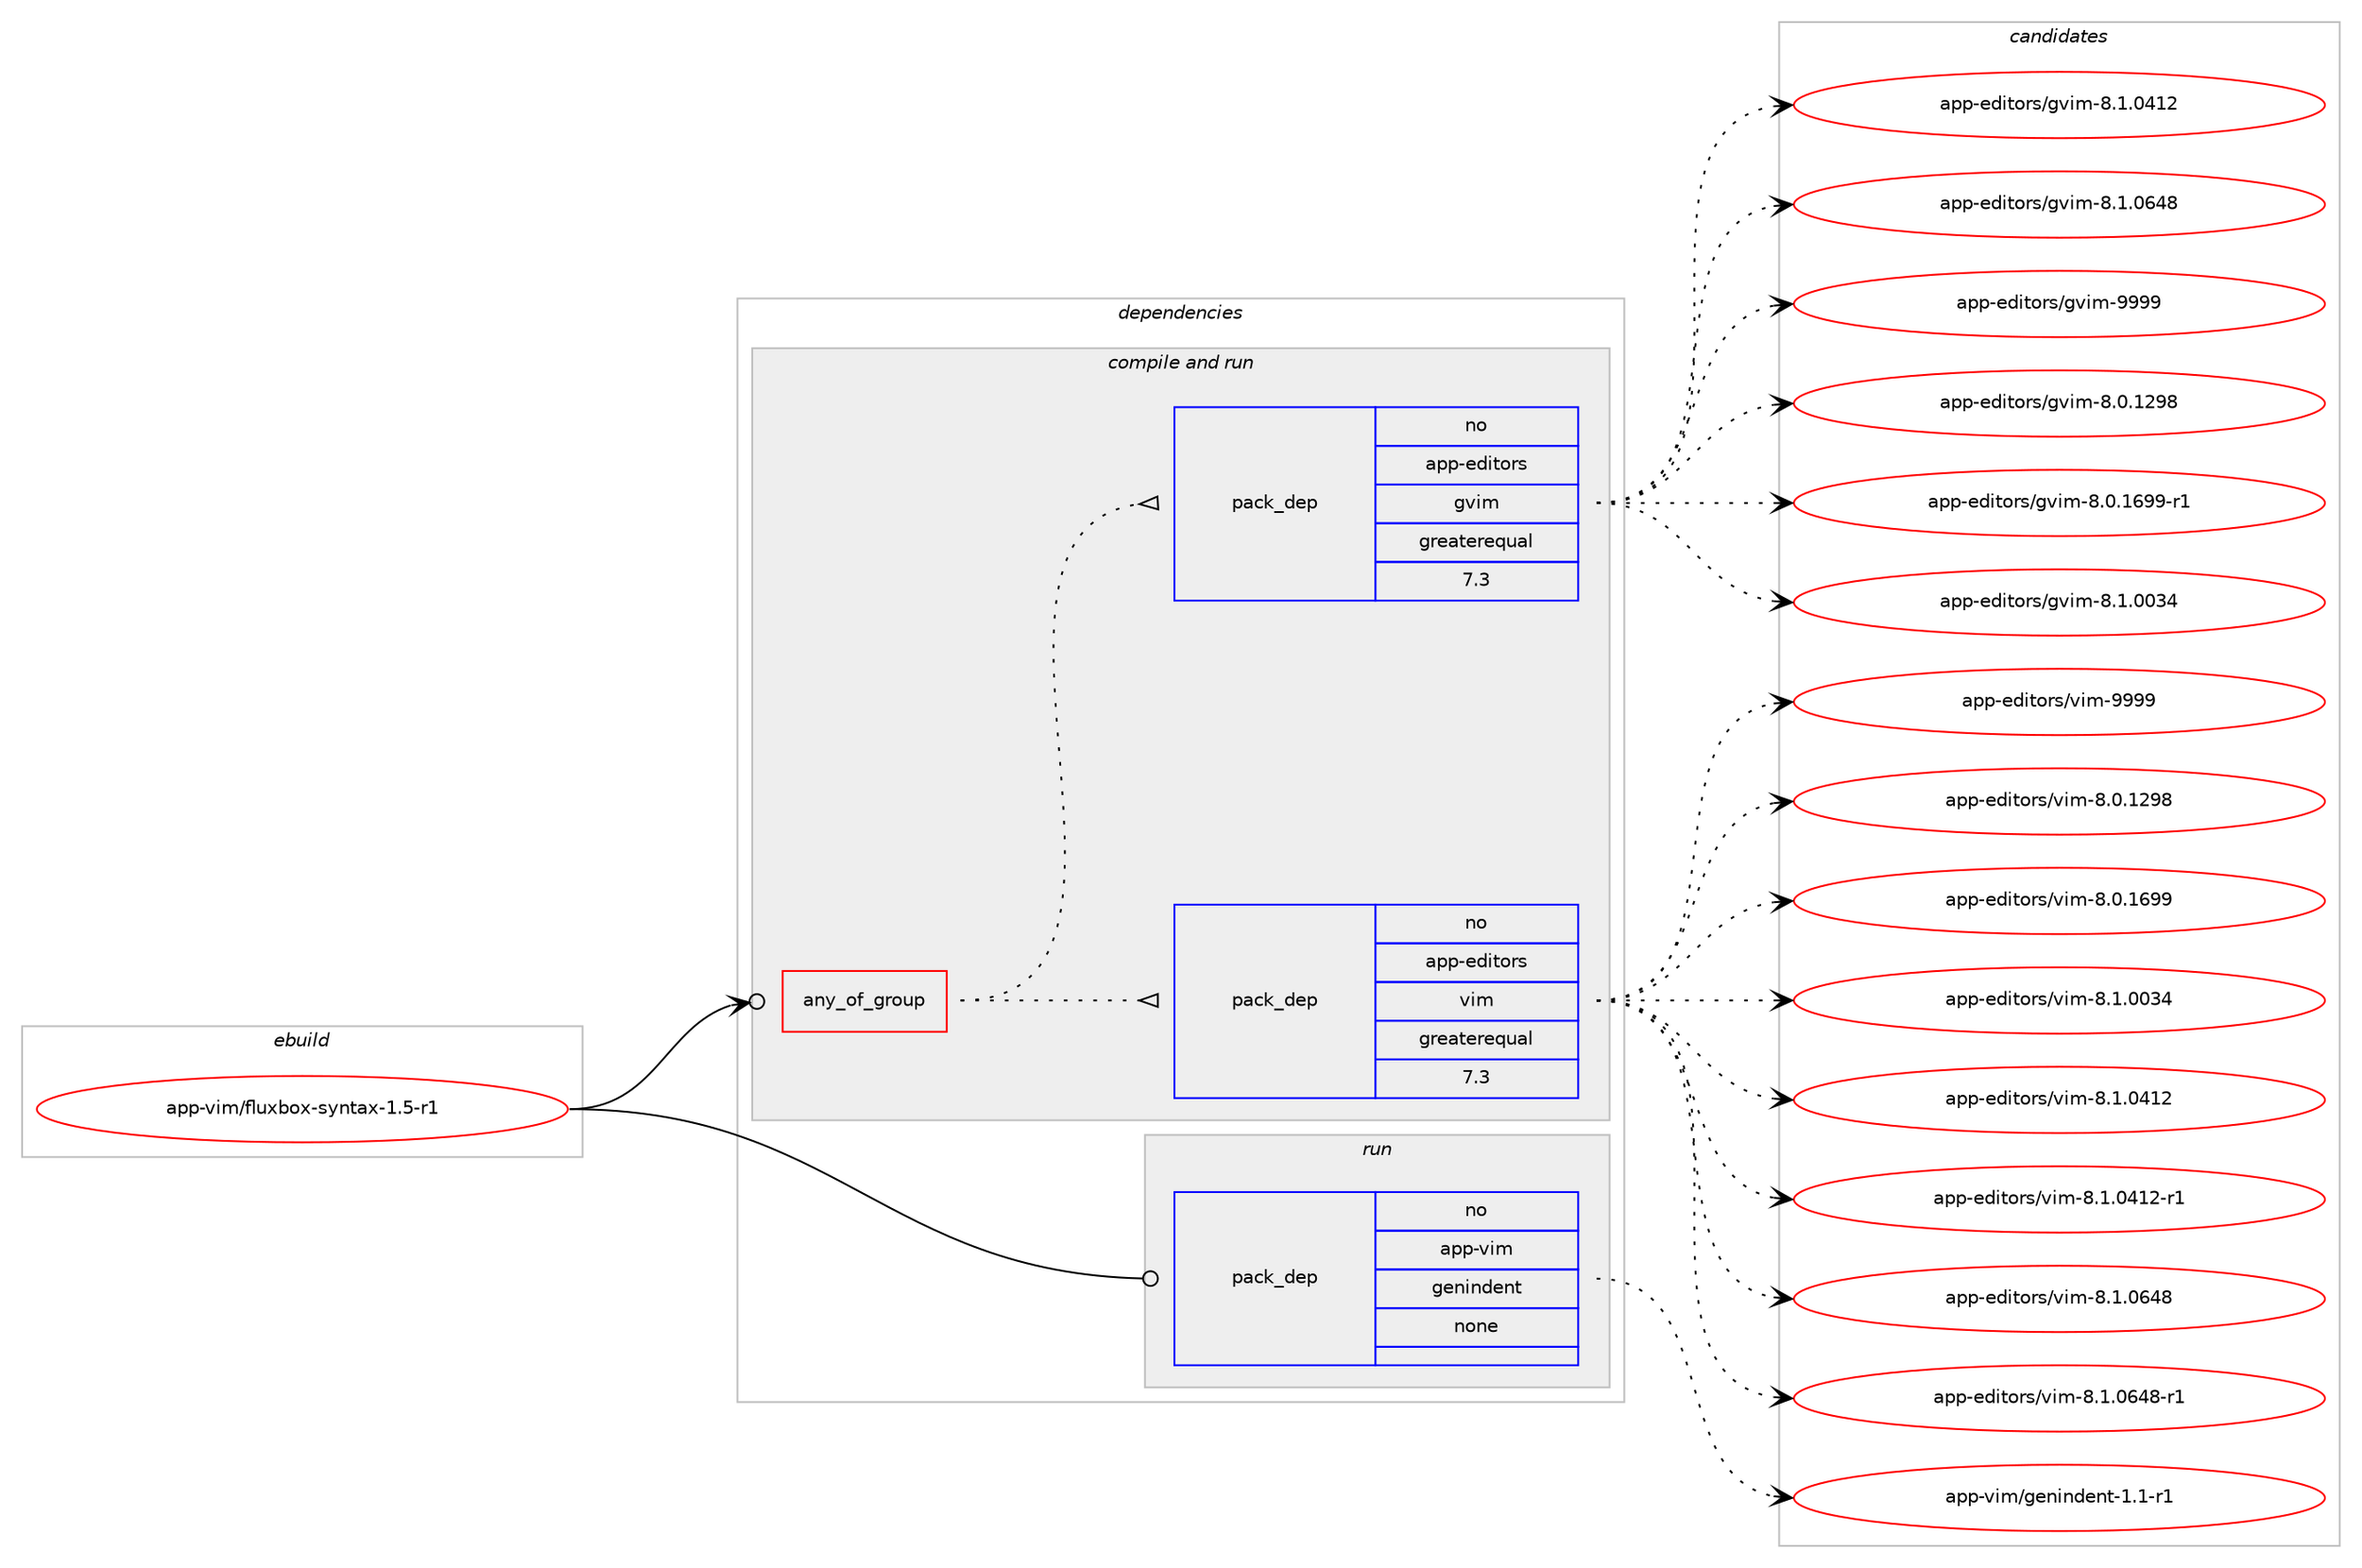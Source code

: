 digraph prolog {

# *************
# Graph options
# *************

newrank=true;
concentrate=true;
compound=true;
graph [rankdir=LR,fontname=Helvetica,fontsize=10,ranksep=1.5];#, ranksep=2.5, nodesep=0.2];
edge  [arrowhead=vee];
node  [fontname=Helvetica,fontsize=10];

# **********
# The ebuild
# **********

subgraph cluster_leftcol {
color=gray;
rank=same;
label=<<i>ebuild</i>>;
id [label="app-vim/fluxbox-syntax-1.5-r1", color=red, width=4, href="../app-vim/fluxbox-syntax-1.5-r1.svg"];
}

# ****************
# The dependencies
# ****************

subgraph cluster_midcol {
color=gray;
label=<<i>dependencies</i>>;
subgraph cluster_compile {
fillcolor="#eeeeee";
style=filled;
label=<<i>compile</i>>;
}
subgraph cluster_compileandrun {
fillcolor="#eeeeee";
style=filled;
label=<<i>compile and run</i>>;
subgraph any20108 {
dependency1314172 [label=<<TABLE BORDER="0" CELLBORDER="1" CELLSPACING="0" CELLPADDING="4"><TR><TD CELLPADDING="10">any_of_group</TD></TR></TABLE>>, shape=none, color=red];subgraph pack937132 {
dependency1314173 [label=<<TABLE BORDER="0" CELLBORDER="1" CELLSPACING="0" CELLPADDING="4" WIDTH="220"><TR><TD ROWSPAN="6" CELLPADDING="30">pack_dep</TD></TR><TR><TD WIDTH="110">no</TD></TR><TR><TD>app-editors</TD></TR><TR><TD>vim</TD></TR><TR><TD>greaterequal</TD></TR><TR><TD>7.3</TD></TR></TABLE>>, shape=none, color=blue];
}
dependency1314172:e -> dependency1314173:w [weight=20,style="dotted",arrowhead="oinv"];
subgraph pack937133 {
dependency1314174 [label=<<TABLE BORDER="0" CELLBORDER="1" CELLSPACING="0" CELLPADDING="4" WIDTH="220"><TR><TD ROWSPAN="6" CELLPADDING="30">pack_dep</TD></TR><TR><TD WIDTH="110">no</TD></TR><TR><TD>app-editors</TD></TR><TR><TD>gvim</TD></TR><TR><TD>greaterequal</TD></TR><TR><TD>7.3</TD></TR></TABLE>>, shape=none, color=blue];
}
dependency1314172:e -> dependency1314174:w [weight=20,style="dotted",arrowhead="oinv"];
}
id:e -> dependency1314172:w [weight=20,style="solid",arrowhead="odotvee"];
}
subgraph cluster_run {
fillcolor="#eeeeee";
style=filled;
label=<<i>run</i>>;
subgraph pack937134 {
dependency1314175 [label=<<TABLE BORDER="0" CELLBORDER="1" CELLSPACING="0" CELLPADDING="4" WIDTH="220"><TR><TD ROWSPAN="6" CELLPADDING="30">pack_dep</TD></TR><TR><TD WIDTH="110">no</TD></TR><TR><TD>app-vim</TD></TR><TR><TD>genindent</TD></TR><TR><TD>none</TD></TR><TR><TD></TD></TR></TABLE>>, shape=none, color=blue];
}
id:e -> dependency1314175:w [weight=20,style="solid",arrowhead="odot"];
}
}

# **************
# The candidates
# **************

subgraph cluster_choices {
rank=same;
color=gray;
label=<<i>candidates</i>>;

subgraph choice937132 {
color=black;
nodesep=1;
choice971121124510110010511611111411547118105109455646484649505756 [label="app-editors/vim-8.0.1298", color=red, width=4,href="../app-editors/vim-8.0.1298.svg"];
choice971121124510110010511611111411547118105109455646484649545757 [label="app-editors/vim-8.0.1699", color=red, width=4,href="../app-editors/vim-8.0.1699.svg"];
choice971121124510110010511611111411547118105109455646494648485152 [label="app-editors/vim-8.1.0034", color=red, width=4,href="../app-editors/vim-8.1.0034.svg"];
choice971121124510110010511611111411547118105109455646494648524950 [label="app-editors/vim-8.1.0412", color=red, width=4,href="../app-editors/vim-8.1.0412.svg"];
choice9711211245101100105116111114115471181051094556464946485249504511449 [label="app-editors/vim-8.1.0412-r1", color=red, width=4,href="../app-editors/vim-8.1.0412-r1.svg"];
choice971121124510110010511611111411547118105109455646494648545256 [label="app-editors/vim-8.1.0648", color=red, width=4,href="../app-editors/vim-8.1.0648.svg"];
choice9711211245101100105116111114115471181051094556464946485452564511449 [label="app-editors/vim-8.1.0648-r1", color=red, width=4,href="../app-editors/vim-8.1.0648-r1.svg"];
choice9711211245101100105116111114115471181051094557575757 [label="app-editors/vim-9999", color=red, width=4,href="../app-editors/vim-9999.svg"];
dependency1314173:e -> choice971121124510110010511611111411547118105109455646484649505756:w [style=dotted,weight="100"];
dependency1314173:e -> choice971121124510110010511611111411547118105109455646484649545757:w [style=dotted,weight="100"];
dependency1314173:e -> choice971121124510110010511611111411547118105109455646494648485152:w [style=dotted,weight="100"];
dependency1314173:e -> choice971121124510110010511611111411547118105109455646494648524950:w [style=dotted,weight="100"];
dependency1314173:e -> choice9711211245101100105116111114115471181051094556464946485249504511449:w [style=dotted,weight="100"];
dependency1314173:e -> choice971121124510110010511611111411547118105109455646494648545256:w [style=dotted,weight="100"];
dependency1314173:e -> choice9711211245101100105116111114115471181051094556464946485452564511449:w [style=dotted,weight="100"];
dependency1314173:e -> choice9711211245101100105116111114115471181051094557575757:w [style=dotted,weight="100"];
}
subgraph choice937133 {
color=black;
nodesep=1;
choice971121124510110010511611111411547103118105109455646484649505756 [label="app-editors/gvim-8.0.1298", color=red, width=4,href="../app-editors/gvim-8.0.1298.svg"];
choice9711211245101100105116111114115471031181051094556464846495457574511449 [label="app-editors/gvim-8.0.1699-r1", color=red, width=4,href="../app-editors/gvim-8.0.1699-r1.svg"];
choice971121124510110010511611111411547103118105109455646494648485152 [label="app-editors/gvim-8.1.0034", color=red, width=4,href="../app-editors/gvim-8.1.0034.svg"];
choice971121124510110010511611111411547103118105109455646494648524950 [label="app-editors/gvim-8.1.0412", color=red, width=4,href="../app-editors/gvim-8.1.0412.svg"];
choice971121124510110010511611111411547103118105109455646494648545256 [label="app-editors/gvim-8.1.0648", color=red, width=4,href="../app-editors/gvim-8.1.0648.svg"];
choice9711211245101100105116111114115471031181051094557575757 [label="app-editors/gvim-9999", color=red, width=4,href="../app-editors/gvim-9999.svg"];
dependency1314174:e -> choice971121124510110010511611111411547103118105109455646484649505756:w [style=dotted,weight="100"];
dependency1314174:e -> choice9711211245101100105116111114115471031181051094556464846495457574511449:w [style=dotted,weight="100"];
dependency1314174:e -> choice971121124510110010511611111411547103118105109455646494648485152:w [style=dotted,weight="100"];
dependency1314174:e -> choice971121124510110010511611111411547103118105109455646494648524950:w [style=dotted,weight="100"];
dependency1314174:e -> choice971121124510110010511611111411547103118105109455646494648545256:w [style=dotted,weight="100"];
dependency1314174:e -> choice9711211245101100105116111114115471031181051094557575757:w [style=dotted,weight="100"];
}
subgraph choice937134 {
color=black;
nodesep=1;
choice971121124511810510947103101110105110100101110116454946494511449 [label="app-vim/genindent-1.1-r1", color=red, width=4,href="../app-vim/genindent-1.1-r1.svg"];
dependency1314175:e -> choice971121124511810510947103101110105110100101110116454946494511449:w [style=dotted,weight="100"];
}
}

}

